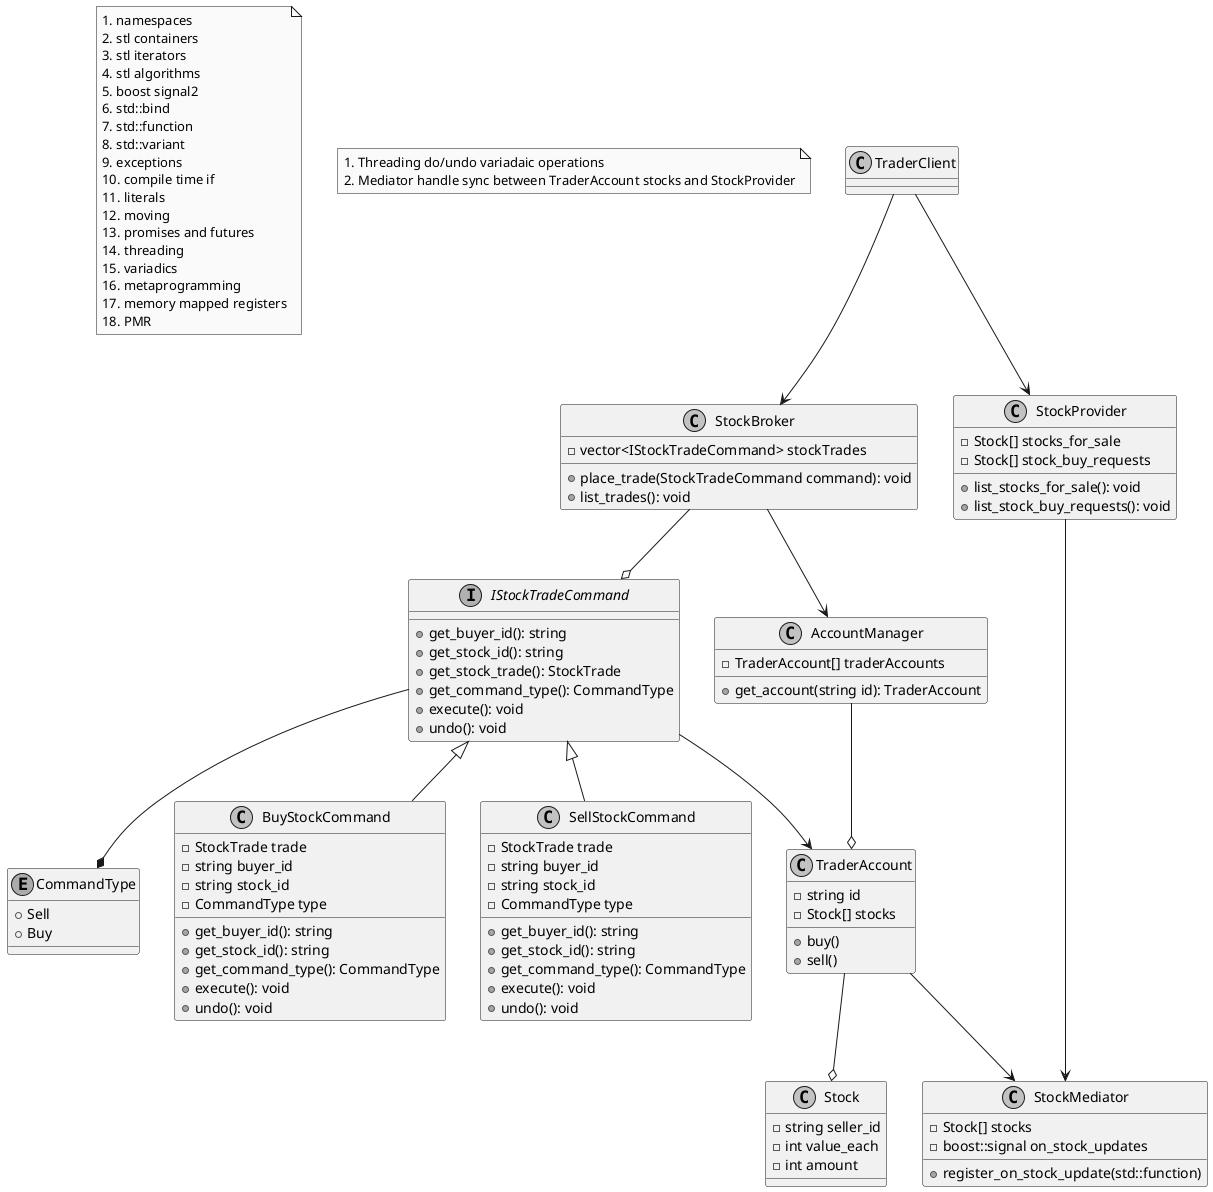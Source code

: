@startuml StockMarket Class Diagram
skinparam Monochrome true
skinparam Shadowing false

note as N1
  # namespaces
  # stl containers
  # stl iterators
  # stl algorithms
  # boost signal2
  # std::bind
  # std::function
  # std::variant
  # exceptions
  # compile time if
  # literals
  # moving
  # promises and futures
  # threading
  # variadics
  # metaprogramming
  # memory mapped registers
  # PMR
end note


note as N2
  # Threading do/undo variadaic operations
  # Mediator handle sync between TraderAccount stocks and StockProvider
end note

class TraderClient {

}

class StockBroker {
  - vector<IStockTradeCommand> stockTrades
  + place_trade(StockTradeCommand command): void
  + list_trades(): void
} 

interface IStockTradeCommand {
  + get_buyer_id(): string
  + get_stock_id(): string
  + get_stock_trade(): StockTrade
  + get_command_type(): CommandType
  + execute(): void
  + undo(): void
}

enum CommandType {
  + Sell
  + Buy
}

class BuyStockCommand {
  - StockTrade trade
  - string buyer_id
  - string stock_id
  - CommandType type
  + get_buyer_id(): string
  + get_stock_id(): string
  + get_command_type(): CommandType
  + execute(): void
  + undo(): void
}

class SellStockCommand {
  - StockTrade trade
  - string buyer_id
  - string stock_id
  - CommandType type
  + get_buyer_id(): string
  + get_stock_id(): string
  + get_command_type(): CommandType
  + execute(): void
  + undo(): void
}

class StockProvider {
  - Stock[] stocks_for_sale
  - Stock[] stock_buy_requests
  + list_stocks_for_sale(): void
  + list_stock_buy_requests(): void
}

class StockMediator {
  - Stock[] stocks
  - boost::signal on_stock_updates
  + register_on_stock_update(std::function)
}

class AccountManager {
  - TraderAccount[] traderAccounts
  + get_account(string id): TraderAccount
}

class TraderAccount {
  - string id
  - Stock[] stocks
  + buy()
  + sell()
}

class Stock {
  - string seller_id
  - int value_each
  - int amount
}

IStockTradeCommand --* CommandType
IStockTradeCommand <|-- BuyStockCommand
IStockTradeCommand <|-- SellStockCommand
IStockTradeCommand --> TraderAccount

StockBroker --o IStockTradeCommand
TraderClient --> StockBroker

TraderClient --> StockProvider
StockProvider --> StockMediator

AccountManager --o TraderAccount
TraderAccount --o Stock
StockBroker --> AccountManager
TraderAccount --> StockMediator

@enduml